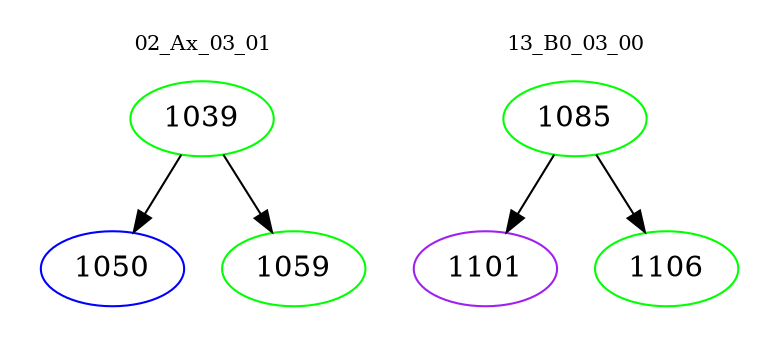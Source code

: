 digraph{
subgraph cluster_0 {
color = white
label = "02_Ax_03_01";
fontsize=10;
T0_1039 [label="1039", color="green"]
T0_1039 -> T0_1050 [color="black"]
T0_1050 [label="1050", color="blue"]
T0_1039 -> T0_1059 [color="black"]
T0_1059 [label="1059", color="green"]
}
subgraph cluster_1 {
color = white
label = "13_B0_03_00";
fontsize=10;
T1_1085 [label="1085", color="green"]
T1_1085 -> T1_1101 [color="black"]
T1_1101 [label="1101", color="purple"]
T1_1085 -> T1_1106 [color="black"]
T1_1106 [label="1106", color="green"]
}
}
